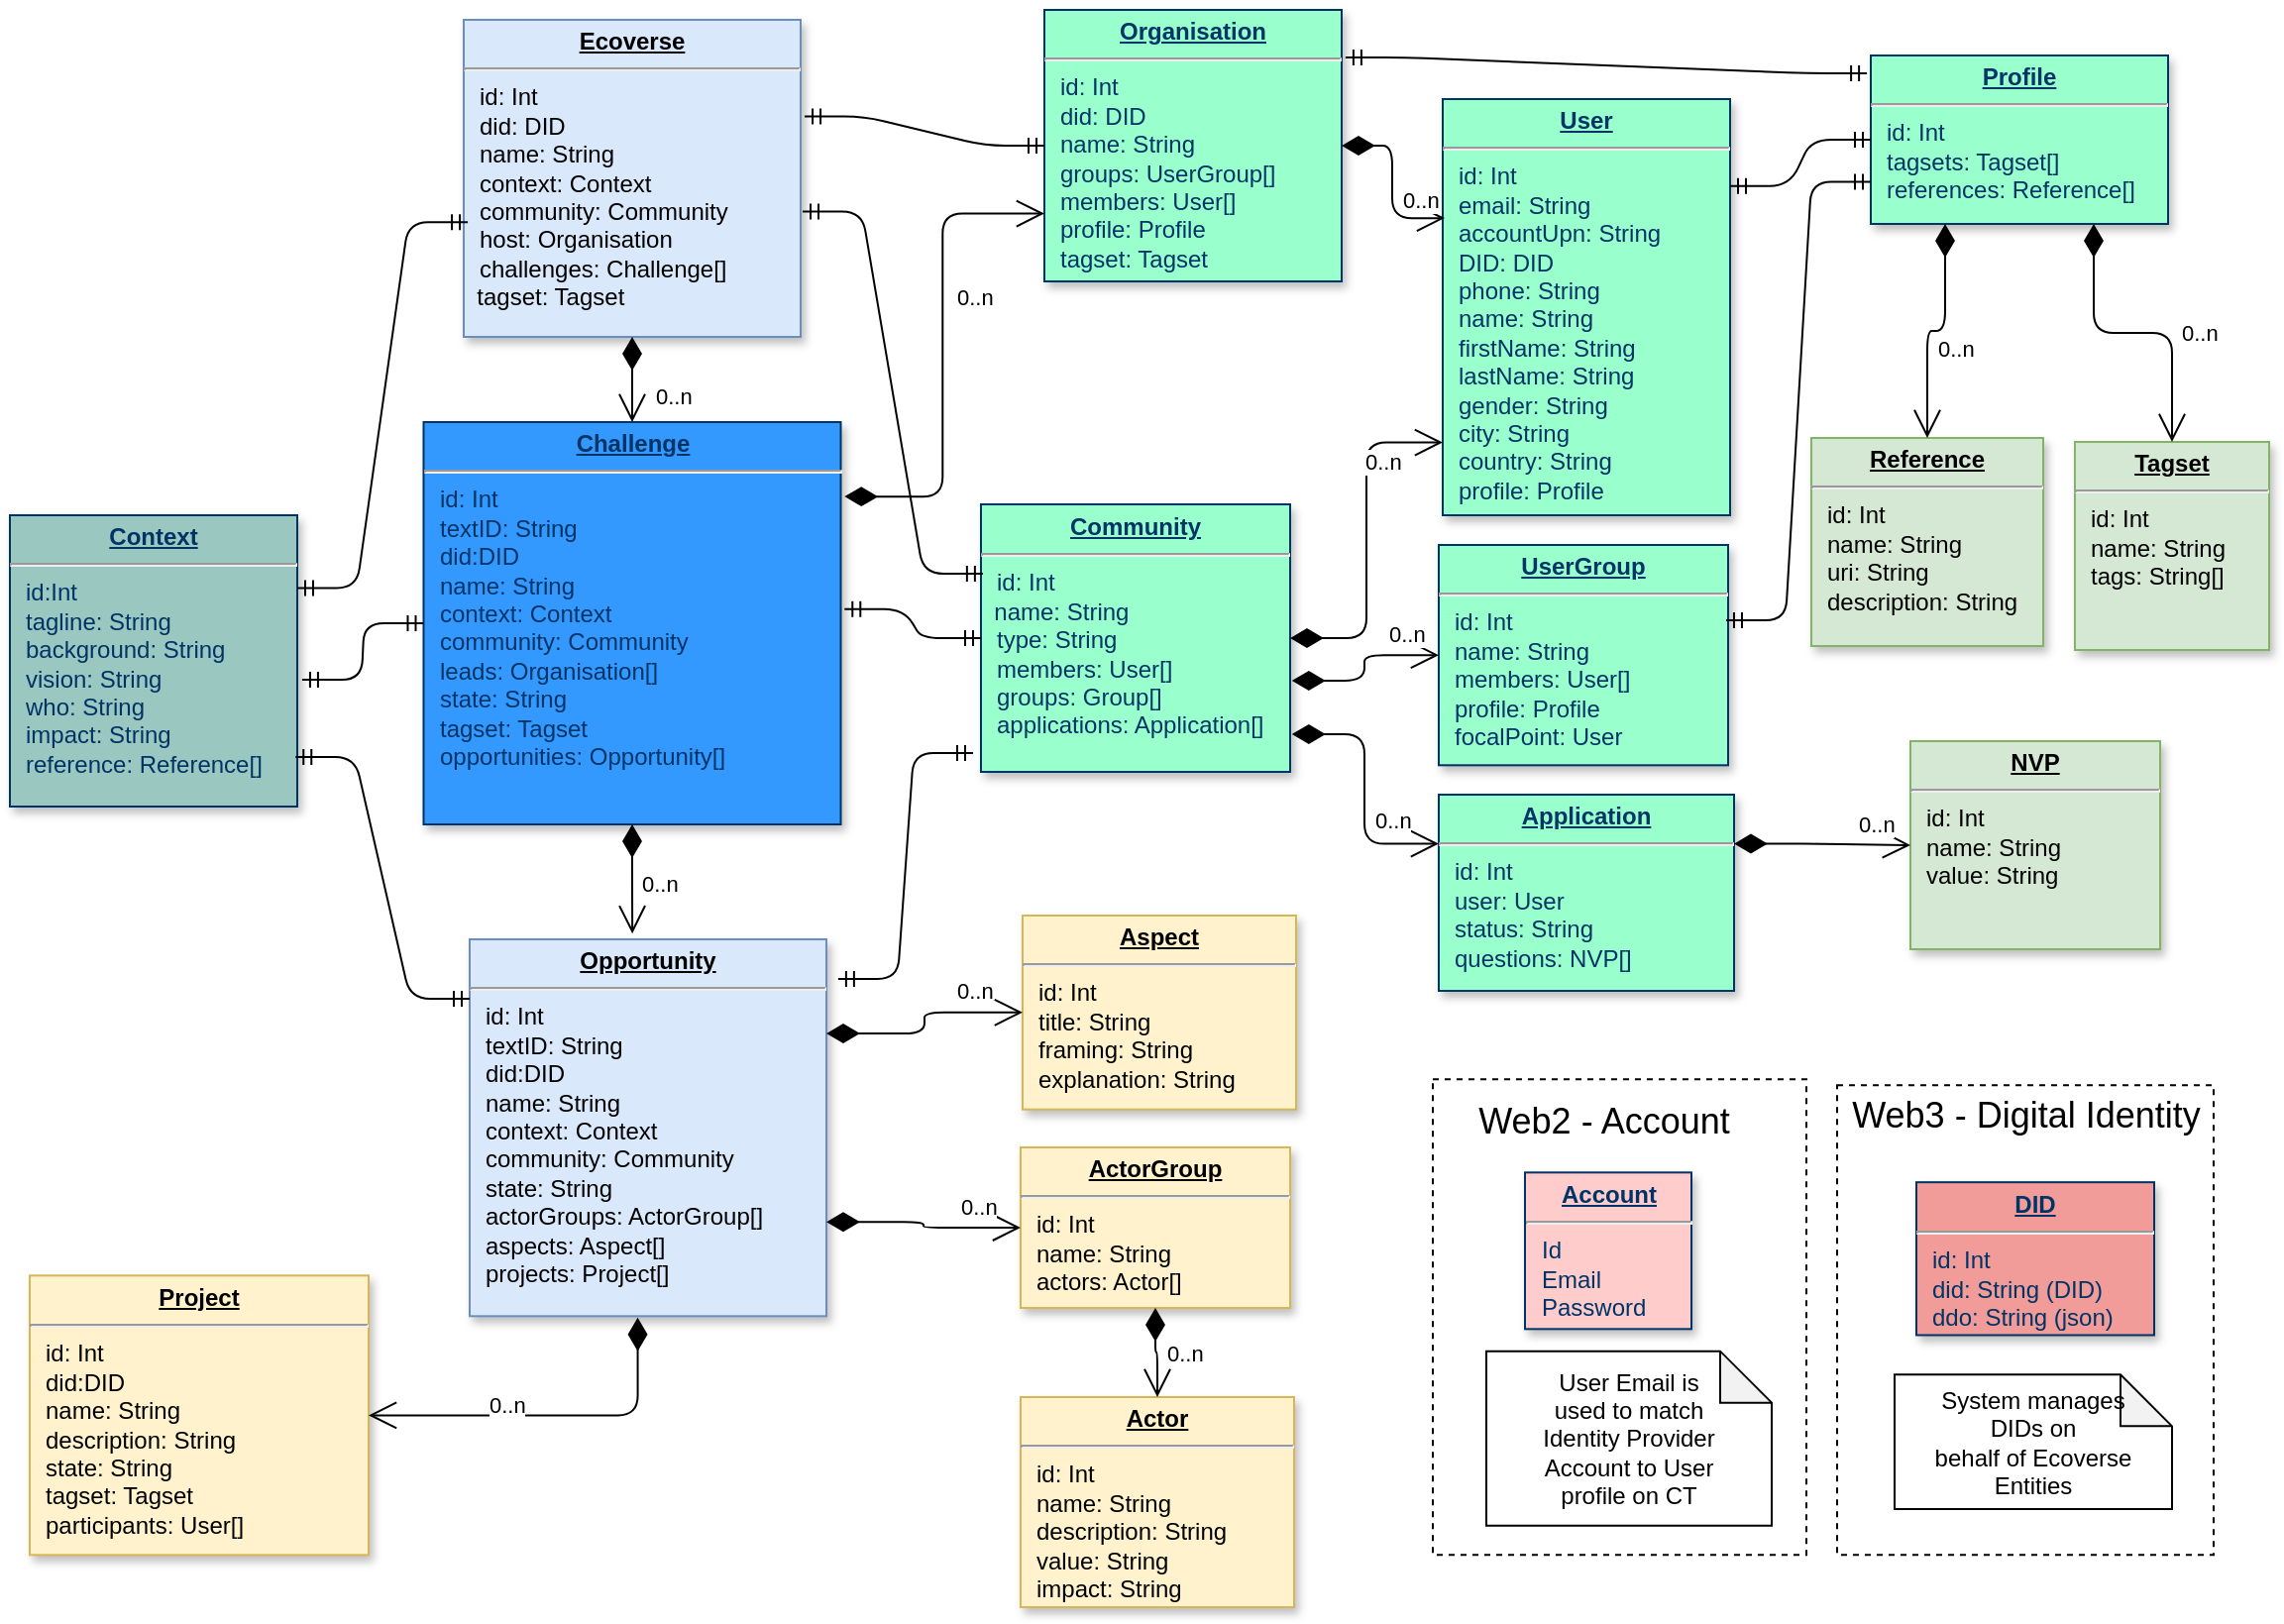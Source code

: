 <mxfile version="14.4.9" type="device"><diagram name="Page-1" id="efa7a0a1-bf9b-a30e-e6df-94a7791c09e9"><mxGraphModel dx="2062" dy="1126" grid="0" gridSize="10" guides="1" tooltips="1" connect="1" arrows="1" fold="1" page="1" pageScale="1" pageWidth="1169" pageHeight="827" background="#ffffff" math="0" shadow="0"><root><mxCell id="0"/><mxCell id="1" parent="0"/><mxCell id="52S6UJCDuXW4AV97fZFU-33" value="" style="rounded=0;whiteSpace=wrap;html=1;dashed=1;" parent="1" vertex="1"><mxGeometry x="936" y="542.66" width="190" height="237" as="geometry"/></mxCell><mxCell id="uUSE7LgSBabqXevBdUgd-32" value="" style="rounded=0;whiteSpace=wrap;html=1;dashed=1;" parent="1" vertex="1"><mxGeometry x="732" y="539.66" width="188.5" height="240" as="geometry"/></mxCell><mxCell id="29" value="&lt;p style=&quot;margin: 0px ; margin-top: 4px ; text-align: center ; text-decoration: underline&quot;&gt;&lt;strong&gt;Challenge&lt;/strong&gt;&lt;/p&gt;&lt;hr&gt;&lt;p style=&quot;margin: 0px ; margin-left: 8px&quot;&gt;id: Int&lt;/p&gt;&lt;p style=&quot;margin: 0px ; margin-left: 8px&quot;&gt;textID: String&lt;/p&gt;&lt;p style=&quot;margin: 0px ; margin-left: 8px&quot;&gt;did:DID&lt;/p&gt;&lt;p style=&quot;margin: 0px ; margin-left: 8px&quot;&gt;name: String&lt;/p&gt;&lt;p style=&quot;margin: 0px ; margin-left: 8px&quot;&gt;context: Context&lt;/p&gt;&lt;p style=&quot;margin: 0px ; margin-left: 8px&quot;&gt;community: Community&lt;/p&gt;&lt;p style=&quot;margin: 0px ; margin-left: 8px&quot;&gt;leads: Organisation[]&lt;br&gt;&lt;/p&gt;&lt;p style=&quot;margin: 0px ; margin-left: 8px&quot;&gt;state: String&lt;/p&gt;&lt;p style=&quot;margin: 0px 0px 0px 8px&quot;&gt;tagset: Tagset&lt;/p&gt;&lt;p style=&quot;margin: 0px 0px 0px 8px&quot;&gt;&lt;span&gt;opportunities: Opportunity[]&lt;/span&gt;&lt;/p&gt;&lt;p style=&quot;margin: 0px 0px 0px 8px&quot;&gt;&lt;br&gt;&lt;/p&gt;&lt;div&gt;&lt;span&gt;&lt;br&gt;&lt;/span&gt;&lt;/div&gt;" style="verticalAlign=top;align=left;overflow=fill;fontSize=12;fontFamily=Helvetica;html=1;strokeColor=#003366;shadow=1;fontColor=#003366;fillColor=#3399FF;" parent="1" vertex="1"><mxGeometry x="222.75" y="208" width="210.5" height="203" as="geometry"/></mxCell><mxCell id="crgheHHrN_SQFuG_95Lk-115" value="&lt;p style=&quot;margin: 0px ; margin-top: 4px ; text-align: center ; text-decoration: underline&quot;&gt;&lt;strong&gt;Project&lt;/strong&gt;&lt;/p&gt;&lt;hr&gt;&lt;p style=&quot;margin: 0px ; margin-left: 8px&quot;&gt;id: Int&lt;/p&gt;&lt;p style=&quot;margin: 0px ; margin-left: 8px&quot;&gt;did:DID&lt;/p&gt;&lt;p style=&quot;margin: 0px ; margin-left: 8px&quot;&gt;name: String&lt;/p&gt;&lt;p style=&quot;margin: 0px ; margin-left: 8px&quot;&gt;description: String&lt;/p&gt;&lt;p style=&quot;margin: 0px ; margin-left: 8px&quot;&gt;state: String&lt;/p&gt;&lt;p style=&quot;margin: 0px ; margin-left: 8px&quot;&gt;tagset: Tagset&lt;br&gt;&lt;/p&gt;&lt;p style=&quot;margin: 0px ; margin-left: 8px&quot;&gt;participants: User[]&lt;/p&gt;" style="verticalAlign=top;align=left;overflow=fill;fontSize=12;fontFamily=Helvetica;html=1;strokeColor=#d6b656;shadow=1;fillColor=#fff2cc;" parent="1" vertex="1"><mxGeometry x="24" y="638.66" width="171" height="141" as="geometry"/></mxCell><mxCell id="crgheHHrN_SQFuG_95Lk-131" value="&lt;p style=&quot;margin: 0px ; margin-top: 4px ; text-align: center ; text-decoration: underline&quot;&gt;&lt;strong&gt;Ecoverse&lt;/strong&gt;&lt;/p&gt;&lt;hr&gt;&lt;p style=&quot;margin: 0px ; margin-left: 8px&quot;&gt;id: Int&lt;/p&gt;&lt;p style=&quot;margin: 0px ; margin-left: 8px&quot;&gt;did: DID&lt;/p&gt;&lt;p style=&quot;margin: 0px ; margin-left: 8px&quot;&gt;name: String&lt;/p&gt;&lt;p style=&quot;margin: 0px ; margin-left: 8px&quot;&gt;context: Context&lt;/p&gt;&lt;p style=&quot;margin: 0px ; margin-left: 8px&quot;&gt;community: Community&lt;/p&gt;&lt;p style=&quot;margin: 0px ; margin-left: 8px&quot;&gt;host: Organisation&lt;/p&gt;&lt;p style=&quot;margin: 0px ; margin-left: 8px&quot;&gt;challenges: Challenge[]&lt;/p&gt;&lt;div&gt;&amp;nbsp; tagset: Tagset&lt;/div&gt;&lt;div&gt;&lt;br&gt;&lt;/div&gt;" style="verticalAlign=top;align=left;overflow=fill;fontSize=12;fontFamily=Helvetica;html=1;strokeColor=#6c8ebf;shadow=1;fillColor=#dae8fc;" parent="1" vertex="1"><mxGeometry x="243" y="5" width="170" height="160" as="geometry"/></mxCell><mxCell id="g109RXZzPeZsBb1zn4cU-121" value="&lt;p style=&quot;margin: 0px ; margin-top: 4px ; text-align: center ; text-decoration: underline&quot;&gt;&lt;strong&gt;DID&lt;/strong&gt;&lt;/p&gt;&lt;hr&gt;&lt;p style=&quot;margin: 0px ; margin-left: 8px&quot;&gt;id: Int&lt;/p&gt;&lt;p style=&quot;margin: 0px ; margin-left: 8px&quot;&gt;did: String (DID)&lt;/p&gt;&lt;p style=&quot;margin: 0px ; margin-left: 8px&quot;&gt;ddo: String (json)&lt;/p&gt;&lt;p style=&quot;margin: 0px ; margin-left: 8px&quot;&gt;&lt;br&gt;&lt;/p&gt;" style="verticalAlign=top;align=left;overflow=fill;fontSize=12;fontFamily=Helvetica;html=1;strokeColor=#003366;shadow=1;fillColor=#F19C99;fontColor=#003366" parent="1" vertex="1"><mxGeometry x="976" y="591.58" width="120" height="77.16" as="geometry"/></mxCell><mxCell id="g109RXZzPeZsBb1zn4cU-142" value="&lt;p style=&quot;margin: 0px ; margin-top: 4px ; text-align: center ; text-decoration: underline&quot;&gt;&lt;b&gt;Account&lt;/b&gt;&lt;/p&gt;&lt;hr&gt;&lt;p style=&quot;margin: 0px ; margin-left: 8px&quot;&gt;Id&lt;/p&gt;&lt;p style=&quot;margin: 0px ; margin-left: 8px&quot;&gt;Email&lt;/p&gt;&lt;p style=&quot;margin: 0px ; margin-left: 8px&quot;&gt;Password&lt;/p&gt;" style="verticalAlign=top;align=left;overflow=fill;fontSize=12;fontFamily=Helvetica;html=1;strokeColor=#003366;shadow=1;fillColor=#FFCCCC;fontColor=#003366" parent="1" vertex="1"><mxGeometry x="778.5" y="586.66" width="84" height="79" as="geometry"/></mxCell><mxCell id="g109RXZzPeZsBb1zn4cU-143" value="&lt;p style=&quot;margin: 0px ; margin-top: 4px ; text-align: center ; text-decoration: underline&quot;&gt;&lt;b&gt;Organisation&lt;/b&gt;&lt;/p&gt;&lt;hr&gt;&lt;p style=&quot;margin: 0px ; margin-left: 8px&quot;&gt;id: Int&lt;/p&gt;&lt;p style=&quot;margin: 0px ; margin-left: 8px&quot;&gt;did: DID&lt;/p&gt;&lt;p style=&quot;margin: 0px ; margin-left: 8px&quot;&gt;name: String&lt;/p&gt;&lt;p style=&quot;margin: 0px ; margin-left: 8px&quot;&gt;groups: UserGroup[]&lt;/p&gt;&lt;p style=&quot;margin: 0px ; margin-left: 8px&quot;&gt;&lt;span&gt;members: User[]&lt;/span&gt;&lt;/p&gt;&lt;p style=&quot;margin: 0px ; margin-left: 8px&quot;&gt;&lt;span&gt;profile: Profile&lt;/span&gt;&lt;br&gt;&lt;/p&gt;&lt;p style=&quot;margin: 0px ; margin-left: 8px&quot;&gt;tagset: Tagset&lt;br&gt;&lt;/p&gt;" style="verticalAlign=top;align=left;overflow=fill;fontSize=12;fontFamily=Helvetica;html=1;strokeColor=#003366;shadow=1;fontColor=#003366;fillColor=#99FFCC;" parent="1" vertex="1"><mxGeometry x="536" width="150" height="137" as="geometry"/></mxCell><mxCell id="g109RXZzPeZsBb1zn4cU-144" value="0..n" style="endArrow=open;html=1;endSize=12;startArrow=diamondThin;startSize=14;startFill=1;edgeStyle=orthogonalEdgeStyle;align=left;verticalAlign=bottom;strokeWidth=1;entryX=0;entryY=0.75;entryDx=0;entryDy=0;exitX=1.009;exitY=0.185;exitDx=0;exitDy=0;exitPerimeter=0;" parent="1" source="29" target="g109RXZzPeZsBb1zn4cU-143" edge="1"><mxGeometry x="0.157" y="-5" relative="1" as="geometry"><mxPoint x="409" y="118.0" as="sourcePoint"/><mxPoint x="513" y="102.75" as="targetPoint"/><mxPoint as="offset"/></mxGeometry></mxCell><mxCell id="g109RXZzPeZsBb1zn4cU-146" value="&lt;p style=&quot;margin: 0px ; margin-top: 4px ; text-align: center ; text-decoration: underline&quot;&gt;&lt;strong&gt;Context&lt;/strong&gt;&lt;/p&gt;&lt;hr&gt;&lt;p style=&quot;margin: 0px ; margin-left: 8px&quot;&gt;id:Int&lt;/p&gt;&lt;p style=&quot;margin: 0px ; margin-left: 8px&quot;&gt;&lt;span&gt;tagline: String&lt;/span&gt;&lt;br&gt;&lt;/p&gt;&lt;p style=&quot;margin: 0px ; margin-left: 8px&quot;&gt;&lt;span&gt;background: String&lt;/span&gt;&lt;/p&gt;&lt;p style=&quot;margin: 0px ; margin-left: 8px&quot;&gt;&lt;span&gt;vision: String&lt;/span&gt;&lt;/p&gt;&lt;p style=&quot;margin: 0px ; margin-left: 8px&quot;&gt;&lt;span&gt;who: String&lt;/span&gt;&lt;/p&gt;&lt;p style=&quot;margin: 0px ; margin-left: 8px&quot;&gt;&lt;span&gt;impact: String&lt;/span&gt;&lt;/p&gt;&lt;p style=&quot;margin: 0px ; margin-left: 8px&quot;&gt;reference: Reference[]&lt;/p&gt;&lt;div&gt;&lt;span&gt;&lt;br&gt;&lt;/span&gt;&lt;/div&gt;" style="verticalAlign=top;align=left;overflow=fill;fontSize=12;fontFamily=Helvetica;html=1;strokeColor=#003366;shadow=1;fontColor=#003366;fillColor=#9AC7BF;" parent="1" vertex="1"><mxGeometry x="14" y="255" width="145" height="147" as="geometry"/></mxCell><mxCell id="g109RXZzPeZsBb1zn4cU-148" value="" style="edgeStyle=entityRelationEdgeStyle;fontSize=12;html=1;endArrow=ERmandOne;startArrow=ERmandOne;exitX=1.017;exitY=0.565;exitDx=0;exitDy=0;exitPerimeter=0;entryX=0;entryY=0.5;entryDx=0;entryDy=0;" parent="1" source="g109RXZzPeZsBb1zn4cU-146" target="29" edge="1"><mxGeometry width="100" height="100" relative="1" as="geometry"><mxPoint x="129" y="230.5" as="sourcePoint"/><mxPoint x="231" y="327" as="targetPoint"/></mxGeometry></mxCell><mxCell id="22" value="&lt;p style=&quot;margin: 0px ; margin-top: 4px ; text-align: center ; text-decoration: underline&quot;&gt;&lt;b&gt;User&lt;/b&gt;&lt;/p&gt;&lt;hr&gt;&lt;p style=&quot;margin: 0px ; margin-left: 8px&quot;&gt;id: Int&lt;/p&gt;&lt;p style=&quot;margin: 0px 0px 0px 8px&quot;&gt;email: String&lt;/p&gt;&lt;p style=&quot;margin: 0px 0px 0px 8px&quot;&gt;accountUpn: String&lt;/p&gt;&lt;p style=&quot;margin: 0px ; margin-left: 8px&quot;&gt;DID: DID&lt;/p&gt;&lt;p style=&quot;margin: 0px ; margin-left: 8px&quot;&gt;phone: String&lt;/p&gt;&lt;p style=&quot;margin: 0px ; margin-left: 8px&quot;&gt;name: String&lt;/p&gt;&lt;p style=&quot;margin: 0px ; margin-left: 8px&quot;&gt;firstName: String&lt;/p&gt;&lt;p style=&quot;margin: 0px ; margin-left: 8px&quot;&gt;lastName: String&lt;/p&gt;&lt;p style=&quot;margin: 0px ; margin-left: 8px&quot;&gt;gender: String&lt;/p&gt;&lt;p style=&quot;margin: 0px ; margin-left: 8px&quot;&gt;city: String&lt;/p&gt;&lt;p style=&quot;margin: 0px ; margin-left: 8px&quot;&gt;country: String&lt;/p&gt;&lt;p style=&quot;margin: 0px ; margin-left: 8px&quot;&gt;&lt;span&gt;profile: Profile&lt;/span&gt;&lt;br&gt;&lt;/p&gt;" style="verticalAlign=top;align=left;overflow=fill;fontSize=12;fontFamily=Helvetica;html=1;strokeColor=#003366;shadow=1;fontColor=#003366;fillColor=#99FFCC;" parent="1" vertex="1"><mxGeometry x="737" y="45" width="145" height="210" as="geometry"/></mxCell><mxCell id="g109RXZzPeZsBb1zn4cU-131" value="&lt;p style=&quot;margin: 0px ; margin-top: 4px ; text-align: center ; text-decoration: underline&quot;&gt;&lt;b&gt;UserGroup&lt;/b&gt;&lt;/p&gt;&lt;hr&gt;&lt;p style=&quot;margin: 0px ; margin-left: 8px&quot;&gt;id: Int&lt;/p&gt;&lt;p style=&quot;margin: 0px ; margin-left: 8px&quot;&gt;name: String&lt;/p&gt;&lt;p style=&quot;margin: 0px ; margin-left: 8px&quot;&gt;members: User[]&lt;/p&gt;&lt;p style=&quot;margin: 0px ; margin-left: 8px&quot;&gt;profile: Profile&lt;br&gt;&lt;/p&gt;&lt;p style=&quot;margin: 0px ; margin-left: 8px&quot;&gt;focalPoint: User&lt;/p&gt;" style="verticalAlign=top;align=left;overflow=fill;fontSize=12;fontFamily=Helvetica;html=1;strokeColor=#003366;shadow=1;fillColor=#99FFCC;fontColor=#003366" parent="1" vertex="1"><mxGeometry x="735" y="270" width="146" height="111.16" as="geometry"/></mxCell><mxCell id="g109RXZzPeZsBb1zn4cU-152" value="0..n" style="endArrow=open;html=1;endSize=12;startArrow=diamondThin;startSize=14;startFill=1;edgeStyle=orthogonalEdgeStyle;align=left;verticalAlign=bottom;strokeWidth=1;exitX=0.5;exitY=1;exitDx=0;exitDy=0;entryX=0.5;entryY=0;entryDx=0;entryDy=0;" parent="1" source="crgheHHrN_SQFuG_95Lk-131" target="29" edge="1"><mxGeometry x="0.782" y="10" relative="1" as="geometry"><mxPoint x="339" y="213.0" as="sourcePoint"/><mxPoint x="459" y="368" as="targetPoint"/><mxPoint as="offset"/></mxGeometry></mxCell><mxCell id="g109RXZzPeZsBb1zn4cU-153" value="0..n" style="endArrow=open;html=1;endSize=12;startArrow=diamondThin;startSize=14;startFill=1;edgeStyle=orthogonalEdgeStyle;align=left;verticalAlign=bottom;strokeWidth=1;exitX=0.471;exitY=1.004;exitDx=0;exitDy=0;exitPerimeter=0;" parent="1" source="52S6UJCDuXW4AV97fZFU-31" target="crgheHHrN_SQFuG_95Lk-115" edge="1"><mxGeometry x="0.368" y="3" relative="1" as="geometry"><mxPoint x="324" y="183.0" as="sourcePoint"/><mxPoint x="324" y="393" as="targetPoint"/><mxPoint y="1" as="offset"/></mxGeometry></mxCell><mxCell id="uUSE7LgSBabqXevBdUgd-38" value="&lt;p style=&quot;margin: 0px ; margin-top: 4px ; text-align: center ; text-decoration: underline&quot;&gt;&lt;b&gt;Tagset&lt;/b&gt;&lt;/p&gt;&lt;hr&gt;&lt;p style=&quot;margin: 0px ; margin-left: 8px&quot;&gt;id: Int&lt;/p&gt;&lt;p style=&quot;margin: 0px ; margin-left: 8px&quot;&gt;name: String&lt;/p&gt;&lt;p style=&quot;margin: 0px ; margin-left: 8px&quot;&gt;tags: String[]&lt;/p&gt;&lt;p style=&quot;margin: 0px ; margin-left: 8px&quot;&gt;&lt;br&gt;&lt;/p&gt;" style="verticalAlign=top;align=left;overflow=fill;fontSize=12;fontFamily=Helvetica;html=1;strokeColor=#82b366;shadow=1;fillColor=#d5e8d4;" parent="1" vertex="1"><mxGeometry x="1056" y="218" width="98" height="105" as="geometry"/></mxCell><mxCell id="52S6UJCDuXW4AV97fZFU-29" value="User Email is &lt;br&gt;used&amp;nbsp;to match &lt;br&gt;Identity Provider &lt;br&gt;Account to User &lt;br&gt;profile on CT" style="shape=note;whiteSpace=wrap;html=1;backgroundOutline=1;darkOpacity=0.05;size=26;" parent="1" vertex="1"><mxGeometry x="759" y="676.82" width="144" height="88" as="geometry"/></mxCell><mxCell id="52S6UJCDuXW4AV97fZFU-30" value="&lt;p style=&quot;margin: 0px ; margin-top: 4px ; text-align: center ; text-decoration: underline&quot;&gt;&lt;b&gt;Profile&lt;/b&gt;&lt;/p&gt;&lt;hr&gt;&lt;p style=&quot;margin: 0px ; margin-left: 8px&quot;&gt;id: Int&lt;/p&gt;&lt;p style=&quot;margin: 0px ; margin-left: 8px&quot;&gt;tagsets: Tagset[]&lt;/p&gt;&lt;p style=&quot;margin: 0px ; margin-left: 8px&quot;&gt;references: Reference[]&lt;/p&gt;&lt;p style=&quot;margin: 0px ; margin-left: 8px&quot;&gt;&lt;br&gt;&lt;/p&gt;" style="verticalAlign=top;align=left;overflow=fill;fontSize=12;fontFamily=Helvetica;html=1;strokeColor=#003366;shadow=1;fillColor=#99FFCC;fontColor=#003366" parent="1" vertex="1"><mxGeometry x="953" y="23" width="150" height="85" as="geometry"/></mxCell><mxCell id="52S6UJCDuXW4AV97fZFU-31" value="&lt;p style=&quot;margin: 0px ; margin-top: 4px ; text-align: center ; text-decoration: underline&quot;&gt;&lt;strong&gt;Opportunity&lt;/strong&gt;&lt;/p&gt;&lt;hr&gt;&lt;p style=&quot;margin: 0px ; margin-left: 8px&quot;&gt;id: Int&lt;/p&gt;&lt;p style=&quot;margin: 0px ; margin-left: 8px&quot;&gt;textID: String&lt;/p&gt;&lt;p style=&quot;margin: 0px ; margin-left: 8px&quot;&gt;did:DID&lt;/p&gt;&lt;p style=&quot;margin: 0px ; margin-left: 8px&quot;&gt;name: String&lt;/p&gt;&lt;p style=&quot;margin: 0px ; margin-left: 8px&quot;&gt;context: Context&lt;/p&gt;&lt;p style=&quot;margin: 0px ; margin-left: 8px&quot;&gt;community: Community&lt;/p&gt;&lt;p style=&quot;margin: 0px ; margin-left: 8px&quot;&gt;state: String&lt;/p&gt;&lt;p style=&quot;margin: 0px ; margin-left: 8px&quot;&gt;actorGroups: ActorGroup[]&lt;/p&gt;&lt;p style=&quot;margin: 0px ; margin-left: 8px&quot;&gt;&lt;span&gt;aspects: Aspect[]&lt;/span&gt;&lt;/p&gt;&lt;p style=&quot;margin: 0px ; margin-left: 8px&quot;&gt;&lt;span&gt;projects: Project[]&lt;/span&gt;&lt;/p&gt;" style="verticalAlign=top;align=left;overflow=fill;fontSize=12;fontFamily=Helvetica;html=1;strokeColor=#6c8ebf;shadow=1;fillColor=#dae8fc;" parent="1" vertex="1"><mxGeometry x="246" y="469" width="180" height="190.16" as="geometry"/></mxCell><mxCell id="52S6UJCDuXW4AV97fZFU-35" value="&lt;font style=&quot;font-size: 18px&quot;&gt;Web2 - Account&lt;/font&gt;" style="text;html=1;strokeColor=none;fillColor=none;align=center;verticalAlign=middle;whiteSpace=wrap;rounded=0;" parent="1" vertex="1"><mxGeometry x="725" y="550.5" width="187" height="20" as="geometry"/></mxCell><mxCell id="52S6UJCDuXW4AV97fZFU-36" value="&lt;font style=&quot;font-size: 18px&quot;&gt;Web3 - Digital Identity&lt;/font&gt;" style="text;html=1;strokeColor=none;fillColor=none;align=center;verticalAlign=middle;whiteSpace=wrap;rounded=0;" parent="1" vertex="1"><mxGeometry x="937.5" y="547.5" width="187" height="20" as="geometry"/></mxCell><mxCell id="52S6UJCDuXW4AV97fZFU-37" value="System manages &lt;br&gt;DIDs on &lt;br&gt;behalf&amp;nbsp;of Ecoverse Entities" style="shape=note;whiteSpace=wrap;html=1;backgroundOutline=1;darkOpacity=0.05;size=26;" parent="1" vertex="1"><mxGeometry x="965" y="688.66" width="140" height="67.84" as="geometry"/></mxCell><mxCell id="52S6UJCDuXW4AV97fZFU-38" value="&lt;p style=&quot;margin: 0px ; margin-top: 4px ; text-align: center ; text-decoration: underline&quot;&gt;&lt;b&gt;Reference&lt;/b&gt;&lt;/p&gt;&lt;hr&gt;&lt;p style=&quot;margin: 0px ; margin-left: 8px&quot;&gt;id: Int&lt;/p&gt;&lt;p style=&quot;margin: 0px ; margin-left: 8px&quot;&gt;name: String&lt;/p&gt;&lt;p style=&quot;margin: 0px ; margin-left: 8px&quot;&gt;uri: String&lt;/p&gt;&lt;p style=&quot;margin: 0px ; margin-left: 8px&quot;&gt;description: String&lt;/p&gt;&lt;p style=&quot;margin: 0px ; margin-left: 8px&quot;&gt;&lt;br&gt;&lt;/p&gt;" style="verticalAlign=top;align=left;overflow=fill;fontSize=12;fontFamily=Helvetica;html=1;strokeColor=#82b366;shadow=1;fillColor=#d5e8d4;" parent="1" vertex="1"><mxGeometry x="923" y="216" width="117" height="105" as="geometry"/></mxCell><mxCell id="52S6UJCDuXW4AV97fZFU-39" value="0..n" style="endArrow=open;html=1;endSize=12;startArrow=diamondThin;startSize=14;startFill=1;edgeStyle=orthogonalEdgeStyle;align=left;verticalAlign=bottom;strokeWidth=1;exitX=0.25;exitY=1;exitDx=0;exitDy=0;entryX=0.5;entryY=0;entryDx=0;entryDy=0;" parent="1" source="52S6UJCDuXW4AV97fZFU-30" target="52S6UJCDuXW4AV97fZFU-38" edge="1"><mxGeometry x="0.368" y="3" relative="1" as="geometry"><mxPoint x="317" y="523.134" as="sourcePoint"/><mxPoint x="316.5" y="596.16" as="targetPoint"/><mxPoint y="1" as="offset"/></mxGeometry></mxCell><mxCell id="52S6UJCDuXW4AV97fZFU-40" value="0..n" style="endArrow=open;html=1;endSize=12;startArrow=diamondThin;startSize=14;startFill=1;edgeStyle=orthogonalEdgeStyle;align=left;verticalAlign=bottom;strokeWidth=1;entryX=0.5;entryY=0;entryDx=0;entryDy=0;exitX=0.75;exitY=1;exitDx=0;exitDy=0;" parent="1" source="52S6UJCDuXW4AV97fZFU-30" target="uUSE7LgSBabqXevBdUgd-38" edge="1"><mxGeometry x="0.368" y="3" relative="1" as="geometry"><mxPoint x="669" y="513.16" as="sourcePoint"/><mxPoint x="569" y="591.16" as="targetPoint"/><mxPoint y="1" as="offset"/></mxGeometry></mxCell><mxCell id="52S6UJCDuXW4AV97fZFU-41" style="edgeStyle=orthogonalEdgeStyle;rounded=0;orthogonalLoop=1;jettySize=auto;html=1;exitX=0.5;exitY=1;exitDx=0;exitDy=0;" parent="1" edge="1"><mxGeometry relative="1" as="geometry"><mxPoint x="1110" y="761.66" as="sourcePoint"/><mxPoint x="1110" y="761.66" as="targetPoint"/></mxGeometry></mxCell><mxCell id="G8CPrSdooPZw7x7xq0sv-29" value="&lt;p style=&quot;margin: 0px ; margin-top: 4px ; text-align: center ; text-decoration: underline&quot;&gt;&lt;strong&gt;ActorGroup&lt;/strong&gt;&lt;/p&gt;&lt;hr&gt;&lt;p style=&quot;margin: 0px ; margin-left: 8px&quot;&gt;id: Int&lt;/p&gt;&lt;p style=&quot;margin: 0px ; margin-left: 8px&quot;&gt;name: String&lt;/p&gt;&lt;p style=&quot;margin: 0px ; margin-left: 8px&quot;&gt;actors: Actor[]&lt;/p&gt;" style="verticalAlign=top;align=left;overflow=fill;fontSize=12;fontFamily=Helvetica;html=1;strokeColor=#d6b656;shadow=1;fillColor=#fff2cc;" parent="1" vertex="1"><mxGeometry x="524" y="574" width="136" height="81" as="geometry"/></mxCell><mxCell id="G8CPrSdooPZw7x7xq0sv-30" value="&lt;p style=&quot;margin: 0px ; margin-top: 4px ; text-align: center ; text-decoration: underline&quot;&gt;&lt;strong&gt;Actor&lt;/strong&gt;&lt;/p&gt;&lt;hr&gt;&lt;p style=&quot;margin: 0px ; margin-left: 8px&quot;&gt;id: Int&lt;/p&gt;&lt;p style=&quot;margin: 0px ; margin-left: 8px&quot;&gt;name: String&lt;/p&gt;&lt;p style=&quot;margin: 0px ; margin-left: 8px&quot;&gt;description: String&lt;/p&gt;&lt;p style=&quot;margin: 0px ; margin-left: 8px&quot;&gt;value: String&lt;/p&gt;&lt;p style=&quot;margin: 0px ; margin-left: 8px&quot;&gt;impact: String&lt;/p&gt;" style="verticalAlign=top;align=left;overflow=fill;fontSize=12;fontFamily=Helvetica;html=1;strokeColor=#d6b656;shadow=1;fillColor=#fff2cc;" parent="1" vertex="1"><mxGeometry x="524" y="700" width="138" height="106" as="geometry"/></mxCell><mxCell id="G8CPrSdooPZw7x7xq0sv-31" value="0..n" style="endArrow=open;html=1;endSize=12;startArrow=diamondThin;startSize=14;startFill=1;edgeStyle=orthogonalEdgeStyle;align=left;verticalAlign=bottom;strokeWidth=1;exitX=0.5;exitY=1;exitDx=0;exitDy=0;" parent="1" source="G8CPrSdooPZw7x7xq0sv-29" target="G8CPrSdooPZw7x7xq0sv-30" edge="1"><mxGeometry x="0.368" y="3" relative="1" as="geometry"><mxPoint x="414" y="606" as="sourcePoint"/><mxPoint x="790" y="573.16" as="targetPoint"/><mxPoint y="1" as="offset"/></mxGeometry></mxCell><mxCell id="G8CPrSdooPZw7x7xq0sv-33" value="&lt;p style=&quot;margin: 0px ; margin-top: 4px ; text-align: center ; text-decoration: underline&quot;&gt;&lt;strong&gt;Aspect&lt;/strong&gt;&lt;/p&gt;&lt;hr&gt;&lt;p style=&quot;margin: 0px ; margin-left: 8px&quot;&gt;id: Int&lt;/p&gt;&lt;p style=&quot;margin: 0px ; margin-left: 8px&quot;&gt;title: String&lt;/p&gt;&lt;p style=&quot;margin: 0px ; margin-left: 8px&quot;&gt;framing: String&lt;/p&gt;&lt;p style=&quot;margin: 0px ; margin-left: 8px&quot;&gt;explanation: String&lt;br&gt;&lt;/p&gt;" style="verticalAlign=top;align=left;overflow=fill;fontSize=12;fontFamily=Helvetica;html=1;strokeColor=#d6b656;shadow=1;fillColor=#fff2cc;" parent="1" vertex="1"><mxGeometry x="525" y="457" width="138" height="97.84" as="geometry"/></mxCell><mxCell id="G8CPrSdooPZw7x7xq0sv-34" value="0..n" style="endArrow=open;html=1;endSize=12;startArrow=diamondThin;startSize=14;startFill=1;edgeStyle=orthogonalEdgeStyle;align=left;verticalAlign=bottom;strokeWidth=1;exitX=1;exitY=0.75;exitDx=0;exitDy=0;" parent="1" source="52S6UJCDuXW4AV97fZFU-31" target="G8CPrSdooPZw7x7xq0sv-29" edge="1"><mxGeometry x="0.368" y="3" relative="1" as="geometry"><mxPoint x="357.0" y="667" as="sourcePoint"/><mxPoint x="357.0" y="705" as="targetPoint"/><mxPoint y="1" as="offset"/></mxGeometry></mxCell><mxCell id="G8CPrSdooPZw7x7xq0sv-35" value="0..n" style="endArrow=open;html=1;endSize=12;startArrow=diamondThin;startSize=14;startFill=1;edgeStyle=orthogonalEdgeStyle;align=left;verticalAlign=bottom;strokeWidth=1;exitX=1;exitY=0.25;exitDx=0;exitDy=0;entryX=0;entryY=0.5;entryDx=0;entryDy=0;" parent="1" source="52S6UJCDuXW4AV97fZFU-31" target="G8CPrSdooPZw7x7xq0sv-33" edge="1"><mxGeometry x="0.368" y="3" relative="1" as="geometry"><mxPoint x="201" y="569.16" as="sourcePoint"/><mxPoint x="289" y="624.034" as="targetPoint"/><mxPoint y="1" as="offset"/></mxGeometry></mxCell><mxCell id="szzaWboSxo6sRydHjCB_-29" value="&lt;p style=&quot;margin: 0px ; margin-top: 4px ; text-align: center ; text-decoration: underline&quot;&gt;&lt;b&gt;Community&lt;/b&gt;&lt;/p&gt;&lt;hr&gt;&lt;p style=&quot;margin: 0px ; margin-left: 8px&quot;&gt;id: Int&lt;/p&gt;&amp;nbsp; name: String&lt;br&gt;&lt;p style=&quot;margin: 0px ; margin-left: 8px&quot;&gt;type: String&lt;/p&gt;&lt;p style=&quot;margin: 0px ; margin-left: 8px&quot;&gt;members: User[]&lt;/p&gt;&lt;p style=&quot;margin: 0px ; margin-left: 8px&quot;&gt;groups: Group[]&lt;/p&gt;&lt;p style=&quot;margin: 0px ; margin-left: 8px&quot;&gt;applications: Application[]&lt;/p&gt;" style="verticalAlign=top;align=left;overflow=fill;fontSize=12;fontFamily=Helvetica;html=1;strokeColor=#003366;shadow=1;fillColor=#99FFCC;fontColor=#003366" vertex="1" parent="1"><mxGeometry x="504" y="249.5" width="156" height="135" as="geometry"/></mxCell><mxCell id="szzaWboSxo6sRydHjCB_-33" value="0..n" style="endArrow=open;html=1;endSize=12;startArrow=diamondThin;startSize=14;startFill=1;edgeStyle=orthogonalEdgeStyle;align=left;verticalAlign=bottom;strokeWidth=1;entryX=0;entryY=0.825;entryDx=0;entryDy=0;exitX=1;exitY=0.5;exitDx=0;exitDy=0;entryPerimeter=0;" edge="1" parent="1" source="szzaWboSxo6sRydHjCB_-29" target="22"><mxGeometry x="0.368" y="3" relative="1" as="geometry"><mxPoint x="711.5" y="533.34" as="sourcePoint"/><mxPoint x="788" y="587" as="targetPoint"/><mxPoint y="1" as="offset"/></mxGeometry></mxCell><mxCell id="szzaWboSxo6sRydHjCB_-34" value="&lt;p style=&quot;margin: 0px ; margin-top: 4px ; text-align: center ; text-decoration: underline&quot;&gt;&lt;b&gt;Application&lt;/b&gt;&lt;/p&gt;&lt;hr&gt;&lt;p style=&quot;margin: 0px ; margin-left: 8px&quot;&gt;id: Int&lt;/p&gt;&lt;p style=&quot;margin: 0px ; margin-left: 8px&quot;&gt;user: User&lt;/p&gt;&lt;p style=&quot;margin: 0px ; margin-left: 8px&quot;&gt;status: String&lt;/p&gt;&lt;p style=&quot;margin: 0px ; margin-left: 8px&quot;&gt;questions: NVP[]&lt;/p&gt;&lt;p style=&quot;margin: 0px ; margin-left: 8px&quot;&gt;&lt;br&gt;&lt;/p&gt;" style="verticalAlign=top;align=left;overflow=fill;fontSize=12;fontFamily=Helvetica;html=1;strokeColor=#003366;shadow=1;fillColor=#99FFCC;fontColor=#003366" vertex="1" parent="1"><mxGeometry x="735" y="396" width="149" height="99" as="geometry"/></mxCell><mxCell id="szzaWboSxo6sRydHjCB_-35" value="0..n" style="endArrow=open;html=1;endSize=12;startArrow=diamondThin;startSize=14;startFill=1;edgeStyle=orthogonalEdgeStyle;align=left;verticalAlign=bottom;strokeWidth=1;exitX=0.5;exitY=1;exitDx=0;exitDy=0;entryX=0.456;entryY=-0.015;entryDx=0;entryDy=0;entryPerimeter=0;" edge="1" parent="1" source="29" target="52S6UJCDuXW4AV97fZFU-31"><mxGeometry x="0.368" y="3" relative="1" as="geometry"><mxPoint x="582" y="709" as="sourcePoint"/><mxPoint x="319" y="487" as="targetPoint"/><mxPoint y="1" as="offset"/></mxGeometry></mxCell><mxCell id="szzaWboSxo6sRydHjCB_-37" value="" style="edgeStyle=entityRelationEdgeStyle;fontSize=12;html=1;endArrow=ERmandOne;startArrow=ERmandOne;exitX=1;exitY=0.25;exitDx=0;exitDy=0;entryX=0.012;entryY=0.638;entryDx=0;entryDy=0;entryPerimeter=0;" edge="1" parent="1" source="g109RXZzPeZsBb1zn4cU-146" target="crgheHHrN_SQFuG_95Lk-131"><mxGeometry width="100" height="100" relative="1" as="geometry"><mxPoint x="159" y="280.75" as="sourcePoint"/><mxPoint x="234" y="138.63" as="targetPoint"/></mxGeometry></mxCell><mxCell id="szzaWboSxo6sRydHjCB_-38" value="" style="edgeStyle=entityRelationEdgeStyle;fontSize=12;html=1;endArrow=ERmandOne;startArrow=ERmandOne;exitX=0.994;exitY=0.83;exitDx=0;exitDy=0;exitPerimeter=0;entryX=0;entryY=0.158;entryDx=0;entryDy=0;entryPerimeter=0;" edge="1" parent="1" source="g109RXZzPeZsBb1zn4cU-146" target="52S6UJCDuXW4AV97fZFU-31"><mxGeometry width="100" height="100" relative="1" as="geometry"><mxPoint x="154" y="376" as="sourcePoint"/><mxPoint x="231" y="503" as="targetPoint"/></mxGeometry></mxCell><mxCell id="szzaWboSxo6sRydHjCB_-40" value="" style="edgeStyle=entityRelationEdgeStyle;fontSize=12;html=1;endArrow=ERmandOne;startArrow=ERmandOne;exitX=1.012;exitY=0.305;exitDx=0;exitDy=0;exitPerimeter=0;entryX=0;entryY=0.5;entryDx=0;entryDy=0;" edge="1" parent="1" source="crgheHHrN_SQFuG_95Lk-131" target="g109RXZzPeZsBb1zn4cU-143"><mxGeometry width="100" height="100" relative="1" as="geometry"><mxPoint x="169" y="364.25" as="sourcePoint"/><mxPoint x="513" y="68.5" as="targetPoint"/></mxGeometry></mxCell><mxCell id="szzaWboSxo6sRydHjCB_-41" value="0..n" style="endArrow=open;html=1;endSize=12;startArrow=diamondThin;startSize=14;startFill=1;edgeStyle=orthogonalEdgeStyle;align=left;verticalAlign=bottom;strokeWidth=1;entryX=0;entryY=0.5;entryDx=0;entryDy=0;exitX=1.006;exitY=0.659;exitDx=0;exitDy=0;exitPerimeter=0;" edge="1" parent="1" source="szzaWboSxo6sRydHjCB_-29" target="g109RXZzPeZsBb1zn4cU-131"><mxGeometry x="0.368" y="3" relative="1" as="geometry"><mxPoint x="660" y="298.5" as="sourcePoint"/><mxPoint x="750.95" y="178.922" as="targetPoint"/><mxPoint y="1" as="offset"/></mxGeometry></mxCell><mxCell id="szzaWboSxo6sRydHjCB_-42" value="0..n" style="endArrow=open;html=1;endSize=12;startArrow=diamondThin;startSize=14;startFill=1;edgeStyle=orthogonalEdgeStyle;align=left;verticalAlign=bottom;strokeWidth=1;entryX=0;entryY=0.25;entryDx=0;entryDy=0;exitX=1.006;exitY=0.859;exitDx=0;exitDy=0;exitPerimeter=0;" edge="1" parent="1" source="szzaWboSxo6sRydHjCB_-29" target="szzaWboSxo6sRydHjCB_-34"><mxGeometry x="0.368" y="3" relative="1" as="geometry"><mxPoint x="660.936" y="319.965" as="sourcePoint"/><mxPoint x="747" y="333.58" as="targetPoint"/><mxPoint y="1" as="offset"/></mxGeometry></mxCell><mxCell id="szzaWboSxo6sRydHjCB_-44" value="" style="edgeStyle=entityRelationEdgeStyle;fontSize=12;html=1;endArrow=ERmandOne;startArrow=ERmandOne;exitX=1.006;exitY=0.605;exitDx=0;exitDy=0;exitPerimeter=0;entryX=0.006;entryY=0.259;entryDx=0;entryDy=0;entryPerimeter=0;" edge="1" parent="1" source="crgheHHrN_SQFuG_95Lk-131" target="szzaWboSxo6sRydHjCB_-29"><mxGeometry width="100" height="100" relative="1" as="geometry"><mxPoint x="169" y="290.75" as="sourcePoint"/><mxPoint x="490" y="256" as="targetPoint"/></mxGeometry></mxCell><mxCell id="szzaWboSxo6sRydHjCB_-45" value="" style="edgeStyle=entityRelationEdgeStyle;fontSize=12;html=1;endArrow=ERmandOne;startArrow=ERmandOne;exitX=1.009;exitY=0.465;exitDx=0;exitDy=0;exitPerimeter=0;entryX=0;entryY=0.5;entryDx=0;entryDy=0;" edge="1" parent="1" source="29" target="szzaWboSxo6sRydHjCB_-29"><mxGeometry width="100" height="100" relative="1" as="geometry"><mxPoint x="415.02" y="122.988" as="sourcePoint"/><mxPoint x="504.936" y="265.965" as="targetPoint"/></mxGeometry></mxCell><mxCell id="szzaWboSxo6sRydHjCB_-47" value="&lt;p style=&quot;margin: 0px ; margin-top: 4px ; text-align: center ; text-decoration: underline&quot;&gt;&lt;b&gt;NVP&lt;/b&gt;&lt;/p&gt;&lt;hr&gt;&lt;p style=&quot;margin: 0px ; margin-left: 8px&quot;&gt;id: Int&lt;/p&gt;&lt;p style=&quot;margin: 0px ; margin-left: 8px&quot;&gt;name: String&lt;/p&gt;&lt;p style=&quot;margin: 0px ; margin-left: 8px&quot;&gt;value: String&lt;/p&gt;&lt;p style=&quot;margin: 0px ; margin-left: 8px&quot;&gt;&lt;br&gt;&lt;/p&gt;" style="verticalAlign=top;align=left;overflow=fill;fontSize=12;fontFamily=Helvetica;html=1;strokeColor=#82b366;shadow=1;fillColor=#d5e8d4;" vertex="1" parent="1"><mxGeometry x="973" y="369" width="126" height="105" as="geometry"/></mxCell><mxCell id="szzaWboSxo6sRydHjCB_-48" value="" style="edgeStyle=entityRelationEdgeStyle;fontSize=12;html=1;endArrow=ERmandOne;startArrow=ERmandOne;exitX=0.993;exitY=0.342;exitDx=0;exitDy=0;exitPerimeter=0;entryX=0;entryY=0.75;entryDx=0;entryDy=0;" edge="1" parent="1" source="g109RXZzPeZsBb1zn4cU-131" target="52S6UJCDuXW4AV97fZFU-30"><mxGeometry width="100" height="100" relative="1" as="geometry"><mxPoint x="893.95" y="192.988" as="sourcePoint"/><mxPoint x="957" y="96" as="targetPoint"/></mxGeometry></mxCell><mxCell id="szzaWboSxo6sRydHjCB_-49" value="" style="edgeStyle=entityRelationEdgeStyle;fontSize=12;html=1;endArrow=ERmandOne;startArrow=ERmandOne;entryX=0;entryY=0.5;entryDx=0;entryDy=0;exitX=1;exitY=0.209;exitDx=0;exitDy=0;exitPerimeter=0;" edge="1" parent="1" source="22" target="52S6UJCDuXW4AV97fZFU-30"><mxGeometry width="100" height="100" relative="1" as="geometry"><mxPoint x="160" y="300.75" as="sourcePoint"/><mxPoint x="937" y="190" as="targetPoint"/></mxGeometry></mxCell><mxCell id="szzaWboSxo6sRydHjCB_-50" value="" style="edgeStyle=entityRelationEdgeStyle;fontSize=12;html=1;endArrow=ERmandOne;startArrow=ERmandOne;exitX=1.013;exitY=0.175;exitDx=0;exitDy=0;entryX=-0.013;entryY=0.106;entryDx=0;entryDy=0;entryPerimeter=0;exitPerimeter=0;" edge="1" parent="1" source="g109RXZzPeZsBb1zn4cU-143" target="52S6UJCDuXW4AV97fZFU-30"><mxGeometry width="100" height="100" relative="1" as="geometry"><mxPoint x="663" y="34.25" as="sourcePoint"/><mxPoint x="938" y="252.5" as="targetPoint"/></mxGeometry></mxCell><mxCell id="szzaWboSxo6sRydHjCB_-51" value="0..n" style="endArrow=open;html=1;endSize=12;startArrow=diamondThin;startSize=14;startFill=1;edgeStyle=orthogonalEdgeStyle;align=left;verticalAlign=bottom;strokeWidth=1;entryX=0;entryY=0.5;entryDx=0;entryDy=0;exitX=1;exitY=0.25;exitDx=0;exitDy=0;" edge="1" parent="1" source="szzaWboSxo6sRydHjCB_-34" target="szzaWboSxo6sRydHjCB_-47"><mxGeometry x="0.368" y="3" relative="1" as="geometry"><mxPoint x="670.936" y="348.465" as="sourcePoint"/><mxPoint x="747" y="333.58" as="targetPoint"/><mxPoint y="1" as="offset"/></mxGeometry></mxCell><mxCell id="szzaWboSxo6sRydHjCB_-53" value="" style="edgeStyle=entityRelationEdgeStyle;fontSize=12;html=1;endArrow=ERmandOne;startArrow=ERmandOne;exitX=1.033;exitY=0.105;exitDx=0;exitDy=0;exitPerimeter=0;" edge="1" parent="1" source="52S6UJCDuXW4AV97fZFU-31"><mxGeometry width="100" height="100" relative="1" as="geometry"><mxPoint x="418.95" y="339.25" as="sourcePoint"/><mxPoint x="500" y="375" as="targetPoint"/></mxGeometry></mxCell><mxCell id="szzaWboSxo6sRydHjCB_-54" value="0..n" style="endArrow=open;html=1;endSize=12;startArrow=diamondThin;startSize=14;startFill=1;edgeStyle=orthogonalEdgeStyle;align=left;verticalAlign=bottom;strokeWidth=1;entryX=0.007;entryY=0.286;entryDx=0;entryDy=0;entryPerimeter=0;" edge="1" parent="1" source="g109RXZzPeZsBb1zn4cU-143" target="22"><mxGeometry x="0.368" y="3" relative="1" as="geometry"><mxPoint x="670" y="327" as="sourcePoint"/><mxPoint x="747" y="228.25" as="targetPoint"/><mxPoint y="1" as="offset"/></mxGeometry></mxCell></root></mxGraphModel></diagram></mxfile>